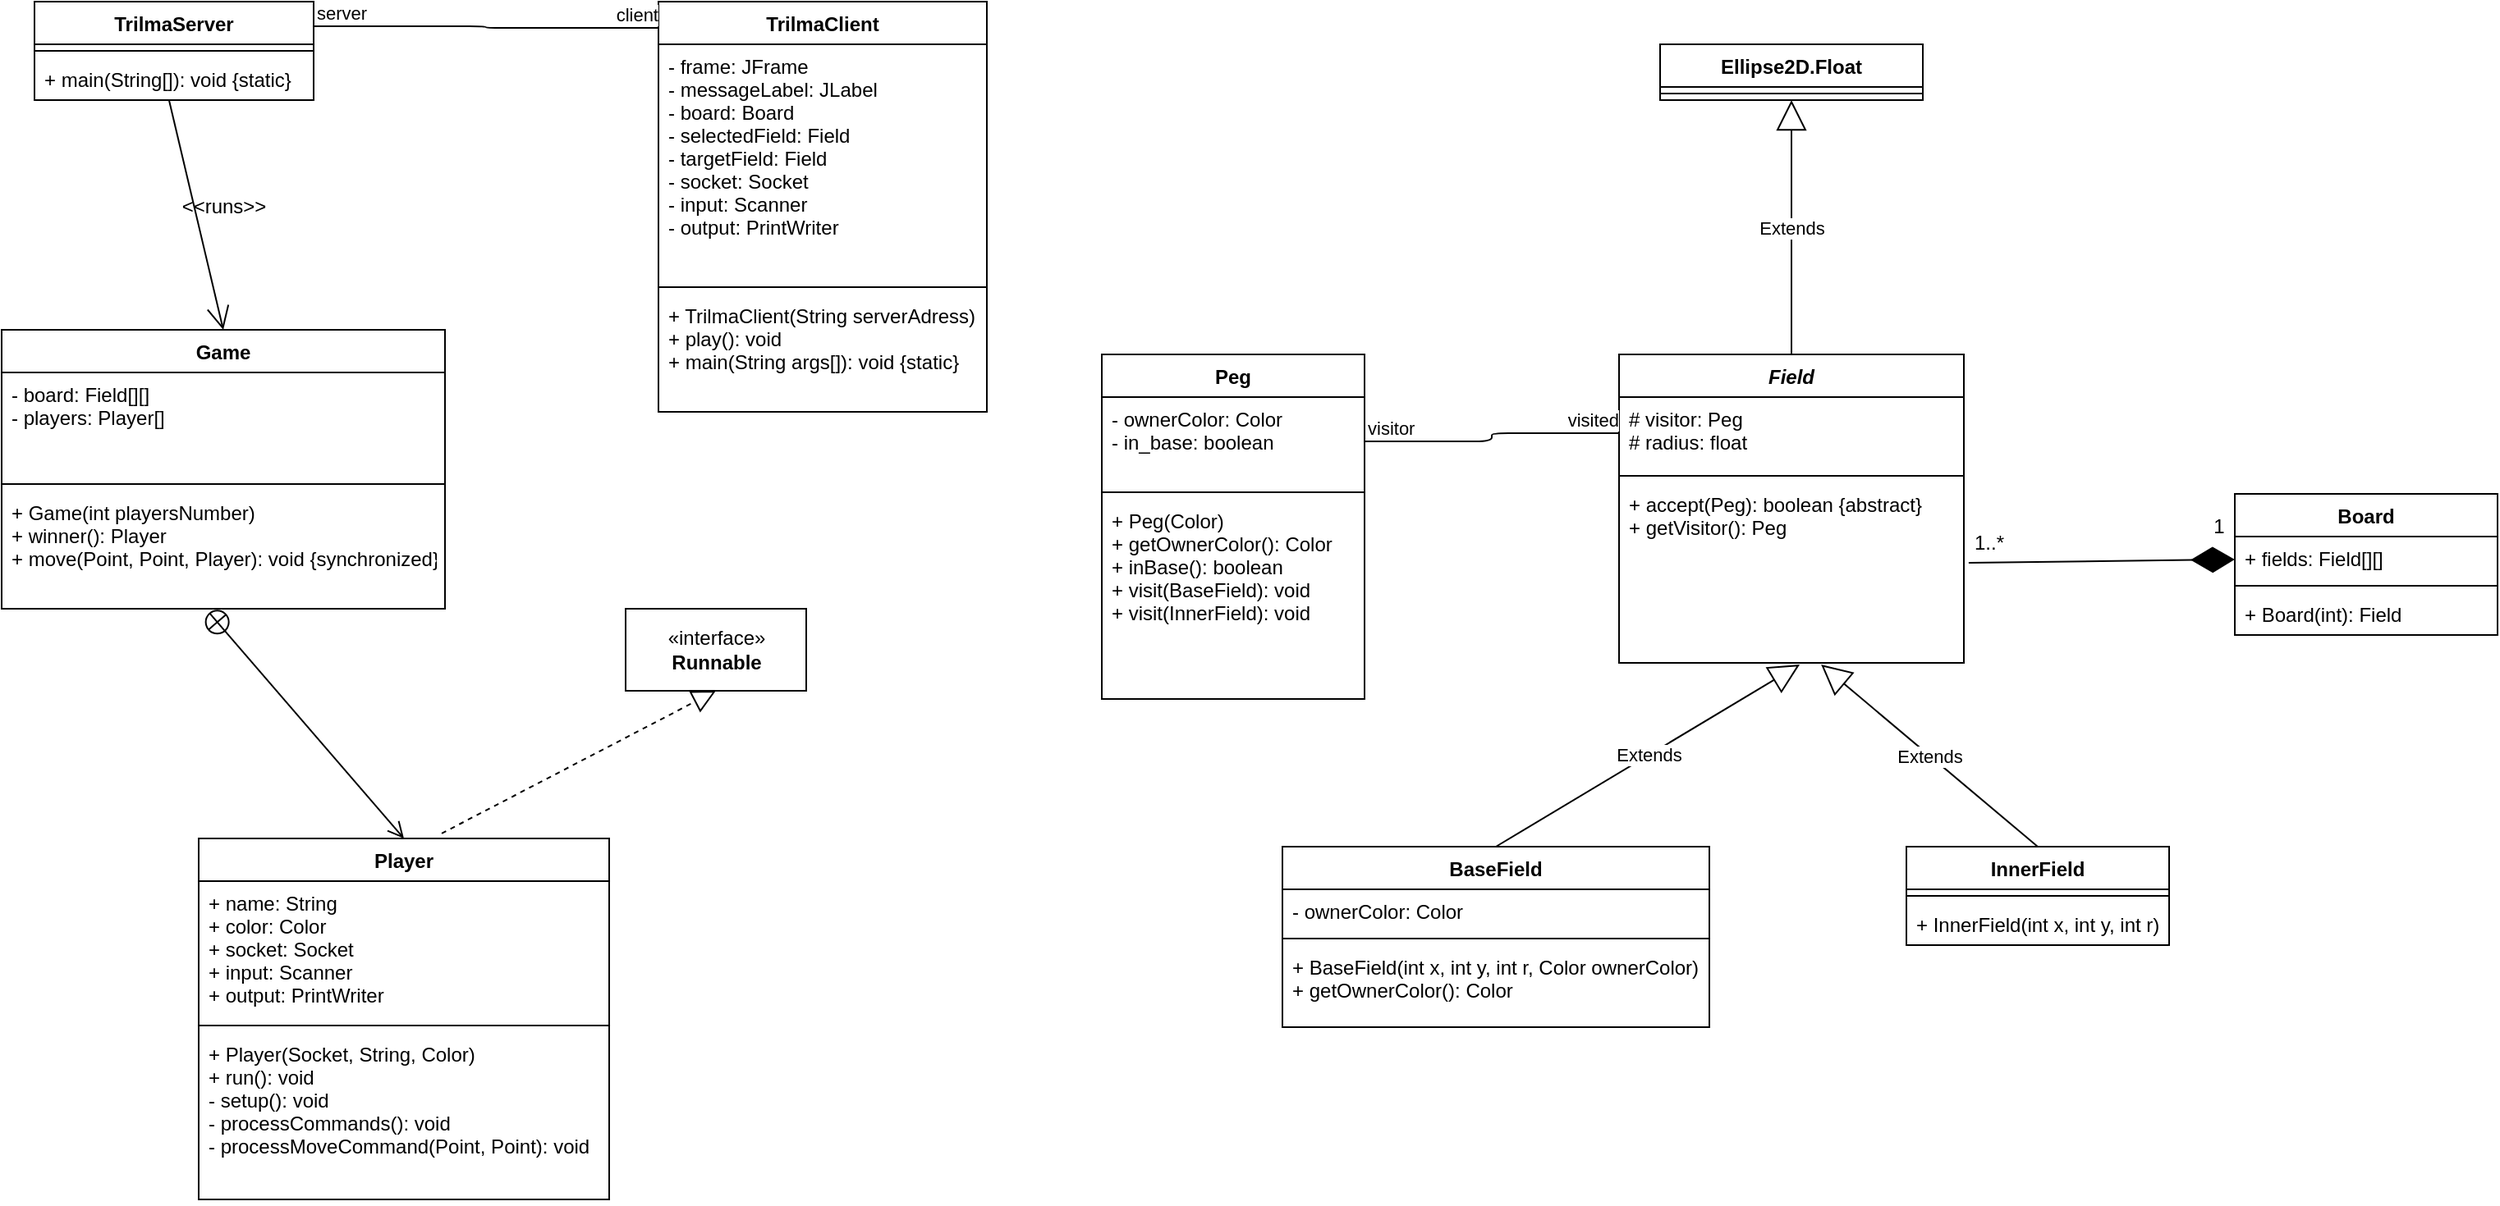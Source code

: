 <mxfile version="14.0.1" type="github">
  <diagram id="C5RBs43oDa-KdzZeNtuy" name="Page-1">
    <mxGraphModel dx="2182" dy="725" grid="1" gridSize="10" guides="1" tooltips="1" connect="1" arrows="1" fold="1" page="1" pageScale="1" pageWidth="827" pageHeight="1169" math="0" shadow="0">
      <root>
        <mxCell id="WIyWlLk6GJQsqaUBKTNV-0" />
        <mxCell id="WIyWlLk6GJQsqaUBKTNV-1" parent="WIyWlLk6GJQsqaUBKTNV-0" />
        <mxCell id="_ynaElvUxv59CEccyUQl-5" value="" style="endArrow=diamondThin;endFill=1;endSize=24;html=1;exitX=1.014;exitY=0.445;exitDx=0;exitDy=0;exitPerimeter=0;" parent="WIyWlLk6GJQsqaUBKTNV-1" source="P3Boi44p3jtgZ2md4cfZ-20" target="uC4lMjQUzB0orpD_JvIB-1" edge="1">
          <mxGeometry width="160" relative="1" as="geometry">
            <mxPoint x="420" y="389" as="sourcePoint" />
            <mxPoint x="640" y="399" as="targetPoint" />
          </mxGeometry>
        </mxCell>
        <mxCell id="_ynaElvUxv59CEccyUQl-6" value="1..*" style="text;html=1;align=center;verticalAlign=middle;resizable=0;points=[];autosize=1;" parent="WIyWlLk6GJQsqaUBKTNV-1" vertex="1">
          <mxGeometry x="485" y="380" width="30" height="20" as="geometry" />
        </mxCell>
        <mxCell id="_ynaElvUxv59CEccyUQl-7" value="1" style="text;html=1;align=center;verticalAlign=middle;resizable=0;points=[];autosize=1;" parent="WIyWlLk6GJQsqaUBKTNV-1" vertex="1">
          <mxGeometry x="630" y="370" width="20" height="20" as="geometry" />
        </mxCell>
        <mxCell id="_ynaElvUxv59CEccyUQl-23" value="TrilmaServer" style="swimlane;fontStyle=1;align=center;verticalAlign=top;childLayout=stackLayout;horizontal=1;startSize=26;horizontalStack=0;resizeParent=1;resizeParentMax=0;resizeLast=0;collapsible=1;marginBottom=0;" parent="WIyWlLk6GJQsqaUBKTNV-1" vertex="1">
          <mxGeometry x="-690" y="60" width="170" height="60" as="geometry" />
        </mxCell>
        <mxCell id="_ynaElvUxv59CEccyUQl-25" value="" style="line;strokeWidth=1;fillColor=none;align=left;verticalAlign=middle;spacingTop=-1;spacingLeft=3;spacingRight=3;rotatable=0;labelPosition=right;points=[];portConstraint=eastwest;" parent="_ynaElvUxv59CEccyUQl-23" vertex="1">
          <mxGeometry y="26" width="170" height="8" as="geometry" />
        </mxCell>
        <mxCell id="_ynaElvUxv59CEccyUQl-26" value="+ main(String[]): void {static}" style="text;strokeColor=none;fillColor=none;align=left;verticalAlign=top;spacingLeft=4;spacingRight=4;overflow=hidden;rotatable=0;points=[[0,0.5],[1,0.5]];portConstraint=eastwest;" parent="_ynaElvUxv59CEccyUQl-23" vertex="1">
          <mxGeometry y="34" width="170" height="26" as="geometry" />
        </mxCell>
        <mxCell id="_ynaElvUxv59CEccyUQl-27" value="TrilmaClient" style="swimlane;fontStyle=1;align=center;verticalAlign=top;childLayout=stackLayout;horizontal=1;startSize=26;horizontalStack=0;resizeParent=1;resizeParentMax=0;resizeLast=0;collapsible=1;marginBottom=0;" parent="WIyWlLk6GJQsqaUBKTNV-1" vertex="1">
          <mxGeometry x="-310" y="60" width="200" height="250" as="geometry" />
        </mxCell>
        <mxCell id="_ynaElvUxv59CEccyUQl-28" value="- frame: JFrame&#xa;- messageLabel: JLabel&#xa;- board: Board&#xa;- selectedField: Field&#xa;- targetField: Field&#xa;- socket: Socket&#xa;- input: Scanner&#xa;- output: PrintWriter" style="text;strokeColor=none;fillColor=none;align=left;verticalAlign=top;spacingLeft=4;spacingRight=4;overflow=hidden;rotatable=0;points=[[0,0.5],[1,0.5]];portConstraint=eastwest;" parent="_ynaElvUxv59CEccyUQl-27" vertex="1">
          <mxGeometry y="26" width="200" height="144" as="geometry" />
        </mxCell>
        <mxCell id="_ynaElvUxv59CEccyUQl-29" value="" style="line;strokeWidth=1;fillColor=none;align=left;verticalAlign=middle;spacingTop=-1;spacingLeft=3;spacingRight=3;rotatable=0;labelPosition=right;points=[];portConstraint=eastwest;" parent="_ynaElvUxv59CEccyUQl-27" vertex="1">
          <mxGeometry y="170" width="200" height="8" as="geometry" />
        </mxCell>
        <mxCell id="_ynaElvUxv59CEccyUQl-30" value="+ TrilmaClient(String serverAdress)&#xa;+ play(): void&#xa;+ main(String args[]): void {static}" style="text;strokeColor=none;fillColor=none;align=left;verticalAlign=top;spacingLeft=4;spacingRight=4;overflow=hidden;rotatable=0;points=[[0,0.5],[1,0.5]];portConstraint=eastwest;" parent="_ynaElvUxv59CEccyUQl-27" vertex="1">
          <mxGeometry y="178" width="200" height="72" as="geometry" />
        </mxCell>
        <mxCell id="P3Boi44p3jtgZ2md4cfZ-4" value="Player" style="swimlane;fontStyle=1;align=center;verticalAlign=top;childLayout=stackLayout;horizontal=1;startSize=26;horizontalStack=0;resizeParent=1;resizeParentMax=0;resizeLast=0;collapsible=1;marginBottom=0;" parent="WIyWlLk6GJQsqaUBKTNV-1" vertex="1">
          <mxGeometry x="-590" y="570" width="250" height="220" as="geometry" />
        </mxCell>
        <mxCell id="P3Boi44p3jtgZ2md4cfZ-5" value="+ name: String&#xa;+ color: Color&#xa;+ socket: Socket&#xa;+ input: Scanner&#xa;+ output: PrintWriter" style="text;strokeColor=none;fillColor=none;align=left;verticalAlign=top;spacingLeft=4;spacingRight=4;overflow=hidden;rotatable=0;points=[[0,0.5],[1,0.5]];portConstraint=eastwest;" parent="P3Boi44p3jtgZ2md4cfZ-4" vertex="1">
          <mxGeometry y="26" width="250" height="84" as="geometry" />
        </mxCell>
        <mxCell id="P3Boi44p3jtgZ2md4cfZ-6" value="" style="line;strokeWidth=1;fillColor=none;align=left;verticalAlign=middle;spacingTop=-1;spacingLeft=3;spacingRight=3;rotatable=0;labelPosition=right;points=[];portConstraint=eastwest;" parent="P3Boi44p3jtgZ2md4cfZ-4" vertex="1">
          <mxGeometry y="110" width="250" height="8" as="geometry" />
        </mxCell>
        <mxCell id="P3Boi44p3jtgZ2md4cfZ-7" value="+ Player(Socket, String, Color)&#xa;+ run(): void&#xa;- setup(): void&#xa;- processCommands(): void&#xa;- processMoveCommand(Point, Point): void" style="text;strokeColor=none;fillColor=none;align=left;verticalAlign=top;spacingLeft=4;spacingRight=4;overflow=hidden;rotatable=0;points=[[0,0.5],[1,0.5]];portConstraint=eastwest;" parent="P3Boi44p3jtgZ2md4cfZ-4" vertex="1">
          <mxGeometry y="118" width="250" height="102" as="geometry" />
        </mxCell>
        <mxCell id="P3Boi44p3jtgZ2md4cfZ-12" value="Peg" style="swimlane;fontStyle=1;align=center;verticalAlign=top;childLayout=stackLayout;horizontal=1;startSize=26;horizontalStack=0;resizeParent=1;resizeParentMax=0;resizeLast=0;collapsible=1;marginBottom=0;" parent="WIyWlLk6GJQsqaUBKTNV-1" vertex="1">
          <mxGeometry x="-40" y="275" width="160" height="210" as="geometry" />
        </mxCell>
        <mxCell id="P3Boi44p3jtgZ2md4cfZ-13" value="- ownerColor: Color&#xa;- in_base: boolean" style="text;strokeColor=none;fillColor=none;align=left;verticalAlign=top;spacingLeft=4;spacingRight=4;overflow=hidden;rotatable=0;points=[[0,0.5],[1,0.5]];portConstraint=eastwest;" parent="P3Boi44p3jtgZ2md4cfZ-12" vertex="1">
          <mxGeometry y="26" width="160" height="54" as="geometry" />
        </mxCell>
        <mxCell id="P3Boi44p3jtgZ2md4cfZ-14" value="" style="line;strokeWidth=1;fillColor=none;align=left;verticalAlign=middle;spacingTop=-1;spacingLeft=3;spacingRight=3;rotatable=0;labelPosition=right;points=[];portConstraint=eastwest;" parent="P3Boi44p3jtgZ2md4cfZ-12" vertex="1">
          <mxGeometry y="80" width="160" height="8" as="geometry" />
        </mxCell>
        <mxCell id="P3Boi44p3jtgZ2md4cfZ-15" value="+ Peg(Color)&#xa;+ getOwnerColor(): Color&#xa;+ inBase(): boolean&#xa;+ visit(BaseField): void&#xa;+ visit(InnerField): void" style="text;strokeColor=none;fillColor=none;align=left;verticalAlign=top;spacingLeft=4;spacingRight=4;overflow=hidden;rotatable=0;points=[[0,0.5],[1,0.5]];portConstraint=eastwest;" parent="P3Boi44p3jtgZ2md4cfZ-12" vertex="1">
          <mxGeometry y="88" width="160" height="122" as="geometry" />
        </mxCell>
        <mxCell id="P3Boi44p3jtgZ2md4cfZ-17" value="Field" style="swimlane;fontStyle=3;align=center;verticalAlign=top;childLayout=stackLayout;horizontal=1;startSize=26;horizontalStack=0;resizeParent=1;resizeParentMax=0;resizeLast=0;collapsible=1;marginBottom=0;" parent="WIyWlLk6GJQsqaUBKTNV-1" vertex="1">
          <mxGeometry x="275" y="275" width="210" height="188" as="geometry" />
        </mxCell>
        <mxCell id="P3Boi44p3jtgZ2md4cfZ-18" value="# visitor: Peg&#xa;# radius: float" style="text;strokeColor=none;fillColor=none;align=left;verticalAlign=top;spacingLeft=4;spacingRight=4;overflow=hidden;rotatable=0;points=[[0,0.5],[1,0.5]];portConstraint=eastwest;" parent="P3Boi44p3jtgZ2md4cfZ-17" vertex="1">
          <mxGeometry y="26" width="210" height="44" as="geometry" />
        </mxCell>
        <mxCell id="P3Boi44p3jtgZ2md4cfZ-19" value="" style="line;strokeWidth=1;fillColor=none;align=left;verticalAlign=middle;spacingTop=-1;spacingLeft=3;spacingRight=3;rotatable=0;labelPosition=right;points=[];portConstraint=eastwest;" parent="P3Boi44p3jtgZ2md4cfZ-17" vertex="1">
          <mxGeometry y="70" width="210" height="8" as="geometry" />
        </mxCell>
        <mxCell id="P3Boi44p3jtgZ2md4cfZ-20" value="+ accept(Peg): boolean {abstract}&#xa;+ getVisitor(): Peg" style="text;strokeColor=none;fillColor=none;align=left;verticalAlign=top;spacingLeft=4;spacingRight=4;overflow=hidden;rotatable=0;points=[[0,0.5],[1,0.5]];portConstraint=eastwest;fontStyle=0" parent="P3Boi44p3jtgZ2md4cfZ-17" vertex="1">
          <mxGeometry y="78" width="210" height="110" as="geometry" />
        </mxCell>
        <mxCell id="P3Boi44p3jtgZ2md4cfZ-25" value="BaseField" style="swimlane;fontStyle=1;align=center;verticalAlign=top;childLayout=stackLayout;horizontal=1;startSize=26;horizontalStack=0;resizeParent=1;resizeParentMax=0;resizeLast=0;collapsible=1;marginBottom=0;" parent="WIyWlLk6GJQsqaUBKTNV-1" vertex="1">
          <mxGeometry x="70" y="575" width="260" height="110" as="geometry" />
        </mxCell>
        <mxCell id="P3Boi44p3jtgZ2md4cfZ-26" value="- ownerColor: Color" style="text;strokeColor=none;fillColor=none;align=left;verticalAlign=top;spacingLeft=4;spacingRight=4;overflow=hidden;rotatable=0;points=[[0,0.5],[1,0.5]];portConstraint=eastwest;" parent="P3Boi44p3jtgZ2md4cfZ-25" vertex="1">
          <mxGeometry y="26" width="260" height="26" as="geometry" />
        </mxCell>
        <mxCell id="P3Boi44p3jtgZ2md4cfZ-27" value="" style="line;strokeWidth=1;fillColor=none;align=left;verticalAlign=middle;spacingTop=-1;spacingLeft=3;spacingRight=3;rotatable=0;labelPosition=right;points=[];portConstraint=eastwest;" parent="P3Boi44p3jtgZ2md4cfZ-25" vertex="1">
          <mxGeometry y="52" width="260" height="8" as="geometry" />
        </mxCell>
        <mxCell id="P3Boi44p3jtgZ2md4cfZ-28" value="+ BaseField(int x, int y, int r, Color ownerColor)&#xa;+ getOwnerColor(): Color" style="text;strokeColor=none;fillColor=none;align=left;verticalAlign=top;spacingLeft=4;spacingRight=4;overflow=hidden;rotatable=0;points=[[0,0.5],[1,0.5]];portConstraint=eastwest;" parent="P3Boi44p3jtgZ2md4cfZ-25" vertex="1">
          <mxGeometry y="60" width="260" height="50" as="geometry" />
        </mxCell>
        <mxCell id="P3Boi44p3jtgZ2md4cfZ-29" value="InnerField" style="swimlane;fontStyle=1;align=center;verticalAlign=top;childLayout=stackLayout;horizontal=1;startSize=26;horizontalStack=0;resizeParent=1;resizeParentMax=0;resizeLast=0;collapsible=1;marginBottom=0;" parent="WIyWlLk6GJQsqaUBKTNV-1" vertex="1">
          <mxGeometry x="450" y="575" width="160" height="60" as="geometry" />
        </mxCell>
        <mxCell id="P3Boi44p3jtgZ2md4cfZ-31" value="" style="line;strokeWidth=1;fillColor=none;align=left;verticalAlign=middle;spacingTop=-1;spacingLeft=3;spacingRight=3;rotatable=0;labelPosition=right;points=[];portConstraint=eastwest;" parent="P3Boi44p3jtgZ2md4cfZ-29" vertex="1">
          <mxGeometry y="26" width="160" height="8" as="geometry" />
        </mxCell>
        <mxCell id="P3Boi44p3jtgZ2md4cfZ-32" value="+ InnerField(int x, int y, int r)" style="text;strokeColor=none;fillColor=none;align=left;verticalAlign=top;spacingLeft=4;spacingRight=4;overflow=hidden;rotatable=0;points=[[0,0.5],[1,0.5]];portConstraint=eastwest;" parent="P3Boi44p3jtgZ2md4cfZ-29" vertex="1">
          <mxGeometry y="34" width="160" height="26" as="geometry" />
        </mxCell>
        <mxCell id="P3Boi44p3jtgZ2md4cfZ-33" value="Extends" style="endArrow=block;endSize=16;endFill=0;html=1;exitX=0.5;exitY=0;exitDx=0;exitDy=0;entryX=0.524;entryY=1.009;entryDx=0;entryDy=0;entryPerimeter=0;" parent="WIyWlLk6GJQsqaUBKTNV-1" source="P3Boi44p3jtgZ2md4cfZ-25" target="P3Boi44p3jtgZ2md4cfZ-20" edge="1">
          <mxGeometry width="160" relative="1" as="geometry">
            <mxPoint x="250" y="440" as="sourcePoint" />
            <mxPoint x="410" y="440" as="targetPoint" />
          </mxGeometry>
        </mxCell>
        <mxCell id="P3Boi44p3jtgZ2md4cfZ-34" value="Extends" style="endArrow=block;endSize=16;endFill=0;html=1;exitX=0.5;exitY=0;exitDx=0;exitDy=0;entryX=0.586;entryY=1.009;entryDx=0;entryDy=0;entryPerimeter=0;" parent="WIyWlLk6GJQsqaUBKTNV-1" source="P3Boi44p3jtgZ2md4cfZ-29" target="P3Boi44p3jtgZ2md4cfZ-20" edge="1">
          <mxGeometry width="160" relative="1" as="geometry">
            <mxPoint x="250" y="440" as="sourcePoint" />
            <mxPoint x="389" y="460" as="targetPoint" />
          </mxGeometry>
        </mxCell>
        <mxCell id="Z-ylLWO6KV1ZyLTaMgf_-4" value="Ellipse2D.Float" style="swimlane;fontStyle=1;align=center;verticalAlign=top;childLayout=stackLayout;horizontal=1;startSize=26;horizontalStack=0;resizeParent=1;resizeParentMax=0;resizeLast=0;collapsible=1;marginBottom=0;" parent="WIyWlLk6GJQsqaUBKTNV-1" vertex="1">
          <mxGeometry x="300" y="86" width="160" height="34" as="geometry" />
        </mxCell>
        <mxCell id="Z-ylLWO6KV1ZyLTaMgf_-6" value="" style="line;strokeWidth=1;fillColor=none;align=left;verticalAlign=middle;spacingTop=-1;spacingLeft=3;spacingRight=3;rotatable=0;labelPosition=right;points=[];portConstraint=eastwest;" parent="Z-ylLWO6KV1ZyLTaMgf_-4" vertex="1">
          <mxGeometry y="26" width="160" height="8" as="geometry" />
        </mxCell>
        <mxCell id="Z-ylLWO6KV1ZyLTaMgf_-8" value="Extends" style="endArrow=block;endSize=16;endFill=0;html=1;exitX=0.5;exitY=0;exitDx=0;exitDy=0;entryX=0.5;entryY=1;entryDx=0;entryDy=0;" parent="WIyWlLk6GJQsqaUBKTNV-1" source="P3Boi44p3jtgZ2md4cfZ-17" target="Z-ylLWO6KV1ZyLTaMgf_-4" edge="1">
          <mxGeometry width="160" relative="1" as="geometry">
            <mxPoint x="240" y="420" as="sourcePoint" />
            <mxPoint x="400" y="420" as="targetPoint" />
          </mxGeometry>
        </mxCell>
        <mxCell id="kYy_7Y2Fd9dhygYP-oi2-2" value="Game" style="swimlane;fontStyle=1;align=center;verticalAlign=top;childLayout=stackLayout;horizontal=1;startSize=26;horizontalStack=0;resizeParent=1;resizeParentMax=0;resizeLast=0;collapsible=1;marginBottom=0;" parent="WIyWlLk6GJQsqaUBKTNV-1" vertex="1">
          <mxGeometry x="-710" y="260" width="270" height="170" as="geometry" />
        </mxCell>
        <mxCell id="kYy_7Y2Fd9dhygYP-oi2-3" value="- board: Field[][]&#xa;- players: Player[]" style="text;strokeColor=none;fillColor=none;align=left;verticalAlign=top;spacingLeft=4;spacingRight=4;overflow=hidden;rotatable=0;points=[[0,0.5],[1,0.5]];portConstraint=eastwest;" parent="kYy_7Y2Fd9dhygYP-oi2-2" vertex="1">
          <mxGeometry y="26" width="270" height="64" as="geometry" />
        </mxCell>
        <mxCell id="kYy_7Y2Fd9dhygYP-oi2-4" value="" style="line;strokeWidth=1;fillColor=none;align=left;verticalAlign=middle;spacingTop=-1;spacingLeft=3;spacingRight=3;rotatable=0;labelPosition=right;points=[];portConstraint=eastwest;" parent="kYy_7Y2Fd9dhygYP-oi2-2" vertex="1">
          <mxGeometry y="90" width="270" height="8" as="geometry" />
        </mxCell>
        <mxCell id="kYy_7Y2Fd9dhygYP-oi2-5" value="+ Game(int playersNumber)&#xa;+ winner(): Player&#xa;+ move(Point, Point, Player): void {synchronized}" style="text;strokeColor=none;fillColor=none;align=left;verticalAlign=top;spacingLeft=4;spacingRight=4;overflow=hidden;rotatable=0;points=[[0,0.5],[1,0.5]];portConstraint=eastwest;" parent="kYy_7Y2Fd9dhygYP-oi2-2" vertex="1">
          <mxGeometry y="98" width="270" height="72" as="geometry" />
        </mxCell>
        <mxCell id="kYy_7Y2Fd9dhygYP-oi2-12" value="" style="endArrow=open;startArrow=circlePlus;endFill=0;startFill=0;endSize=8;html=1;exitX=0.467;exitY=1.029;exitDx=0;exitDy=0;exitPerimeter=0;entryX=0.5;entryY=0;entryDx=0;entryDy=0;" parent="WIyWlLk6GJQsqaUBKTNV-1" source="kYy_7Y2Fd9dhygYP-oi2-5" target="P3Boi44p3jtgZ2md4cfZ-4" edge="1">
          <mxGeometry width="160" relative="1" as="geometry">
            <mxPoint x="-240" y="330" as="sourcePoint" />
            <mxPoint x="-80" y="330" as="targetPoint" />
          </mxGeometry>
        </mxCell>
        <mxCell id="kYy_7Y2Fd9dhygYP-oi2-14" value="" style="endArrow=none;html=1;edgeStyle=orthogonalEdgeStyle;exitX=1;exitY=0.5;exitDx=0;exitDy=0;entryX=0;entryY=0.5;entryDx=0;entryDy=0;" parent="WIyWlLk6GJQsqaUBKTNV-1" source="P3Boi44p3jtgZ2md4cfZ-13" target="P3Boi44p3jtgZ2md4cfZ-18" edge="1">
          <mxGeometry relative="1" as="geometry">
            <mxPoint x="230" y="280" as="sourcePoint" />
            <mxPoint x="270" y="310" as="targetPoint" />
          </mxGeometry>
        </mxCell>
        <mxCell id="kYy_7Y2Fd9dhygYP-oi2-15" value="visitor" style="edgeLabel;resizable=0;html=1;align=left;verticalAlign=bottom;" parent="kYy_7Y2Fd9dhygYP-oi2-14" connectable="0" vertex="1">
          <mxGeometry x="-1" relative="1" as="geometry" />
        </mxCell>
        <mxCell id="kYy_7Y2Fd9dhygYP-oi2-16" value="visited" style="edgeLabel;resizable=0;html=1;align=right;verticalAlign=bottom;" parent="kYy_7Y2Fd9dhygYP-oi2-14" connectable="0" vertex="1">
          <mxGeometry x="1" relative="1" as="geometry" />
        </mxCell>
        <mxCell id="kYy_7Y2Fd9dhygYP-oi2-17" value="" style="endArrow=open;endFill=1;endSize=12;html=1;entryX=0.5;entryY=0;entryDx=0;entryDy=0;exitX=0.482;exitY=1;exitDx=0;exitDy=0;exitPerimeter=0;" parent="WIyWlLk6GJQsqaUBKTNV-1" source="_ynaElvUxv59CEccyUQl-26" target="kYy_7Y2Fd9dhygYP-oi2-2" edge="1">
          <mxGeometry width="160" relative="1" as="geometry">
            <mxPoint x="-640" y="170" as="sourcePoint" />
            <mxPoint x="-430" y="330" as="targetPoint" />
          </mxGeometry>
        </mxCell>
        <mxCell id="kYy_7Y2Fd9dhygYP-oi2-18" value="&amp;lt;&amp;lt;runs&amp;gt;&amp;gt;" style="text;html=1;align=center;verticalAlign=middle;resizable=0;points=[];autosize=1;" parent="WIyWlLk6GJQsqaUBKTNV-1" vertex="1">
          <mxGeometry x="-610" y="175" width="70" height="20" as="geometry" />
        </mxCell>
        <mxCell id="kYy_7Y2Fd9dhygYP-oi2-19" value="" style="endArrow=none;html=1;edgeStyle=orthogonalEdgeStyle;exitX=1;exitY=0.25;exitDx=0;exitDy=0;entryX=0;entryY=0.064;entryDx=0;entryDy=0;entryPerimeter=0;" parent="WIyWlLk6GJQsqaUBKTNV-1" source="_ynaElvUxv59CEccyUQl-23" target="_ynaElvUxv59CEccyUQl-27" edge="1">
          <mxGeometry relative="1" as="geometry">
            <mxPoint x="-450" y="320" as="sourcePoint" />
            <mxPoint x="-290" y="320" as="targetPoint" />
          </mxGeometry>
        </mxCell>
        <mxCell id="kYy_7Y2Fd9dhygYP-oi2-20" value="server" style="edgeLabel;resizable=0;html=1;align=left;verticalAlign=bottom;" parent="kYy_7Y2Fd9dhygYP-oi2-19" connectable="0" vertex="1">
          <mxGeometry x="-1" relative="1" as="geometry" />
        </mxCell>
        <mxCell id="kYy_7Y2Fd9dhygYP-oi2-21" value="client" style="edgeLabel;resizable=0;html=1;align=right;verticalAlign=bottom;" parent="kYy_7Y2Fd9dhygYP-oi2-19" connectable="0" vertex="1">
          <mxGeometry x="1" relative="1" as="geometry" />
        </mxCell>
        <mxCell id="uC4lMjQUzB0orpD_JvIB-0" value="Board" style="swimlane;fontStyle=1;align=center;verticalAlign=top;childLayout=stackLayout;horizontal=1;startSize=26;horizontalStack=0;resizeParent=1;resizeParentMax=0;resizeLast=0;collapsible=1;marginBottom=0;" parent="WIyWlLk6GJQsqaUBKTNV-1" vertex="1">
          <mxGeometry x="650" y="360" width="160" height="86" as="geometry" />
        </mxCell>
        <mxCell id="uC4lMjQUzB0orpD_JvIB-1" value="+ fields: Field[][]" style="text;strokeColor=none;fillColor=none;align=left;verticalAlign=top;spacingLeft=4;spacingRight=4;overflow=hidden;rotatable=0;points=[[0,0.5],[1,0.5]];portConstraint=eastwest;" parent="uC4lMjQUzB0orpD_JvIB-0" vertex="1">
          <mxGeometry y="26" width="160" height="26" as="geometry" />
        </mxCell>
        <mxCell id="uC4lMjQUzB0orpD_JvIB-2" value="" style="line;strokeWidth=1;fillColor=none;align=left;verticalAlign=middle;spacingTop=-1;spacingLeft=3;spacingRight=3;rotatable=0;labelPosition=right;points=[];portConstraint=eastwest;" parent="uC4lMjQUzB0orpD_JvIB-0" vertex="1">
          <mxGeometry y="52" width="160" height="8" as="geometry" />
        </mxCell>
        <mxCell id="uC4lMjQUzB0orpD_JvIB-3" value="+ Board(int): Field" style="text;strokeColor=none;fillColor=none;align=left;verticalAlign=top;spacingLeft=4;spacingRight=4;overflow=hidden;rotatable=0;points=[[0,0.5],[1,0.5]];portConstraint=eastwest;" parent="uC4lMjQUzB0orpD_JvIB-0" vertex="1">
          <mxGeometry y="60" width="160" height="26" as="geometry" />
        </mxCell>
        <mxCell id="yNwzJa3b2GLb2ZnY-UvL-1" value="«interface»&lt;br&gt;&lt;b&gt;Runnable&lt;/b&gt;" style="html=1;" vertex="1" parent="WIyWlLk6GJQsqaUBKTNV-1">
          <mxGeometry x="-330" y="430" width="110" height="50" as="geometry" />
        </mxCell>
        <mxCell id="yNwzJa3b2GLb2ZnY-UvL-2" value="" style="endArrow=block;dashed=1;endFill=0;endSize=12;html=1;exitX=0.592;exitY=-0.014;exitDx=0;exitDy=0;exitPerimeter=0;entryX=0.5;entryY=1;entryDx=0;entryDy=0;" edge="1" parent="WIyWlLk6GJQsqaUBKTNV-1" source="P3Boi44p3jtgZ2md4cfZ-4" target="yNwzJa3b2GLb2ZnY-UvL-1">
          <mxGeometry width="160" relative="1" as="geometry">
            <mxPoint x="-220" y="450" as="sourcePoint" />
            <mxPoint x="-60" y="450" as="targetPoint" />
          </mxGeometry>
        </mxCell>
      </root>
    </mxGraphModel>
  </diagram>
</mxfile>
